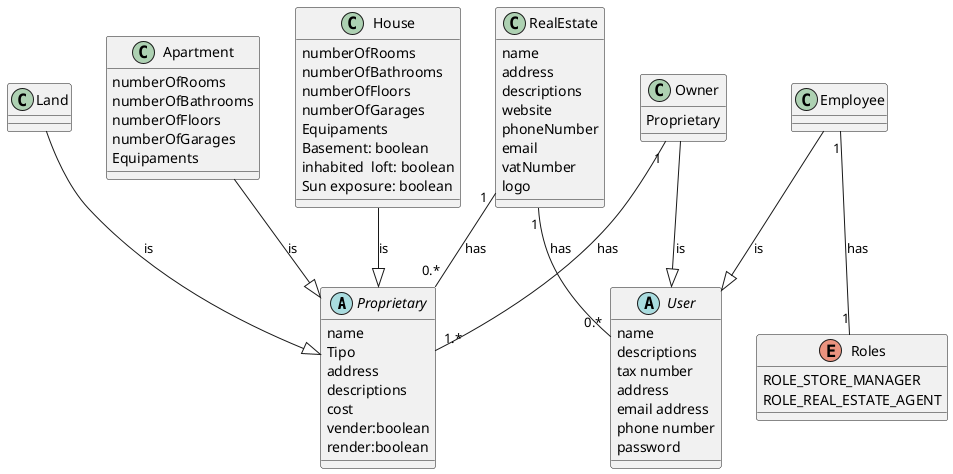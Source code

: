 @startuml
'https://plantuml.com/use-case-diagram


abstract class Proprietary {
    name
    Tipo
    address
    descriptions
    cost
    vender:boolean
    render:boolean
}
class Land{
}

class Apartment{
numberOfRooms
numberOfBathrooms
numberOfFloors
numberOfGarages
Equipaments

}
class House{
    numberOfRooms
    numberOfBathrooms
    numberOfFloors
    numberOfGarages
    Equipaments
    Basement: boolean
    inhabited  loft: boolean
    Sun exposure: boolean

}

class Owner {
 Proprietary
}

abstract class User {
    name
    descriptions
    tax number
    address
    email address
    phone number
    password
}

class RealEstate {
    name
    address
    descriptions
    website
    phoneNumber
    email
    vatNumber
    logo
}

class Employee{

}

enum Roles{
    ROLE_STORE_MANAGER
    ROLE_REAL_ESTATE_AGENT
}

Employee "1"--"1" Roles : has
Employee --|> User : is
Owner  --|>  User : is
RealEstate "1"--" 0.*" User : has
House  --|>  Proprietary : is
Apartment  --|>  Proprietary : is
RealEstate "1"--"0.*" Proprietary : has
Land  --|>  Proprietary : is
Owner "1"--"1.*" Proprietary : has

@enduml